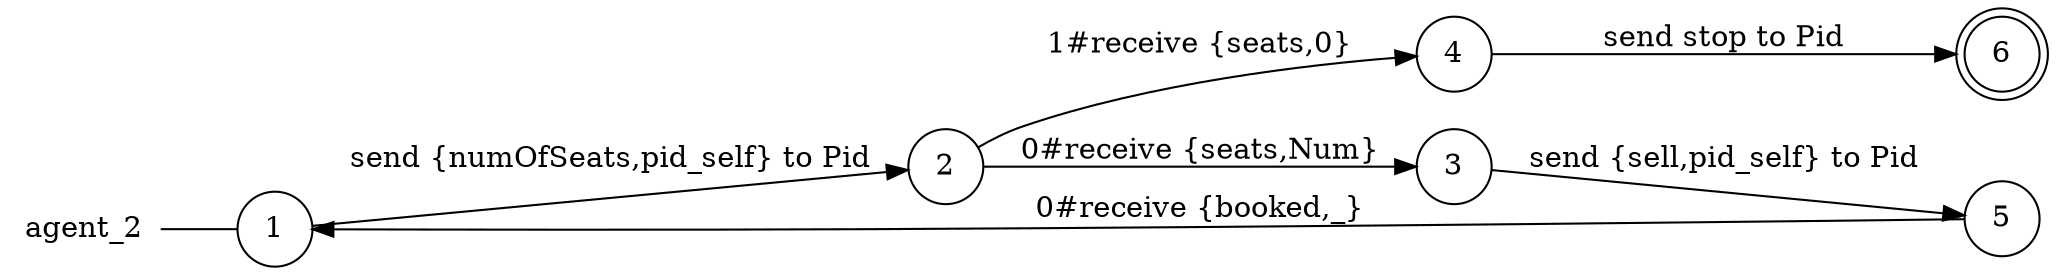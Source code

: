 digraph agent_2 {
	rankdir="LR";
	n_0 [label="agent_2", shape="plaintext"];
	n_1 [id="5", shape=doublecircle, label="6"];
	n_2 [id="6", shape=circle, label="3"];
	n_3 [id="1", shape=circle, label="1"];
	n_0 -> n_3 [arrowhead=none];
	n_4 [id="2", shape=circle, label="2"];
	n_5 [id="4", shape=circle, label="4"];
	n_6 [id="3", shape=circle, label="5"];

	n_3 -> n_4 [id="[$e|6]", label="send {numOfSeats,pid_self} to Pid"];
	n_2 -> n_6 [id="[$e|5]", label="send {sell,pid_self} to Pid"];
	n_4 -> n_2 [id="[$e|0]", label="0#receive {seats,Num}"];
	n_4 -> n_5 [id="[$e|4]", label="1#receive {seats,0}"];
	n_6 -> n_3 [id="[$e|7]", label="0#receive {booked,_}"];
	n_5 -> n_1 [id="[$e|3]", label="send stop to Pid"];
}
